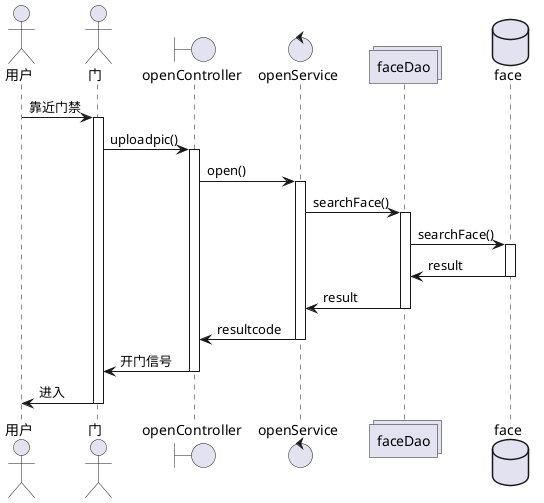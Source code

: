 @startuml
actor 用户
actor 门
boundary openController
control openService
collections faceDao
database face
用户-> 门: 靠近门禁
activate 门
门->openController:uploadpic()
activate openController
openController->openService:open()
activate openService
openService->faceDao:searchFace()
activate faceDao
faceDao->face:searchFace()
activate face
face->faceDao:result
deactivate face
faceDao->openService:result
deactivate faceDao
openService->openController:resultcode
deactivate openService
openController->门:开门信号
deactivate openController
门->用户:进入
deactivate 门
@enduml